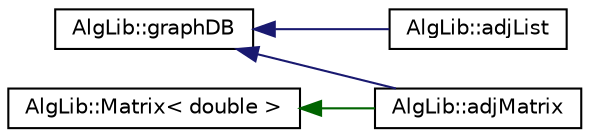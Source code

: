 digraph "Graphical Class Hierarchy"
{
  edge [fontname="Helvetica",fontsize="10",labelfontname="Helvetica",labelfontsize="10"];
  node [fontname="Helvetica",fontsize="10",shape=record];
  rankdir="LR";
  Node1 [label="AlgLib::graphDB",height=0.2,width=0.4,color="black", fillcolor="white", style="filled",URL="$class_alg_lib_1_1graph_d_b.html"];
  Node1 -> Node2 [dir="back",color="midnightblue",fontsize="10",style="solid",fontname="Helvetica"];
  Node2 [label="AlgLib::adjList",height=0.2,width=0.4,color="black", fillcolor="white", style="filled",URL="$class_alg_lib_1_1adj_list.html"];
  Node1 -> Node3 [dir="back",color="midnightblue",fontsize="10",style="solid",fontname="Helvetica"];
  Node3 [label="AlgLib::adjMatrix",height=0.2,width=0.4,color="black", fillcolor="white", style="filled",URL="$class_alg_lib_1_1adj_matrix.html"];
  Node4 [label="AlgLib::Matrix\< double \>",height=0.2,width=0.4,color="black", fillcolor="white", style="filled",URL="$class_alg_lib_1_1_matrix.html"];
  Node4 -> Node3 [dir="back",color="darkgreen",fontsize="10",style="solid",fontname="Helvetica"];
}
